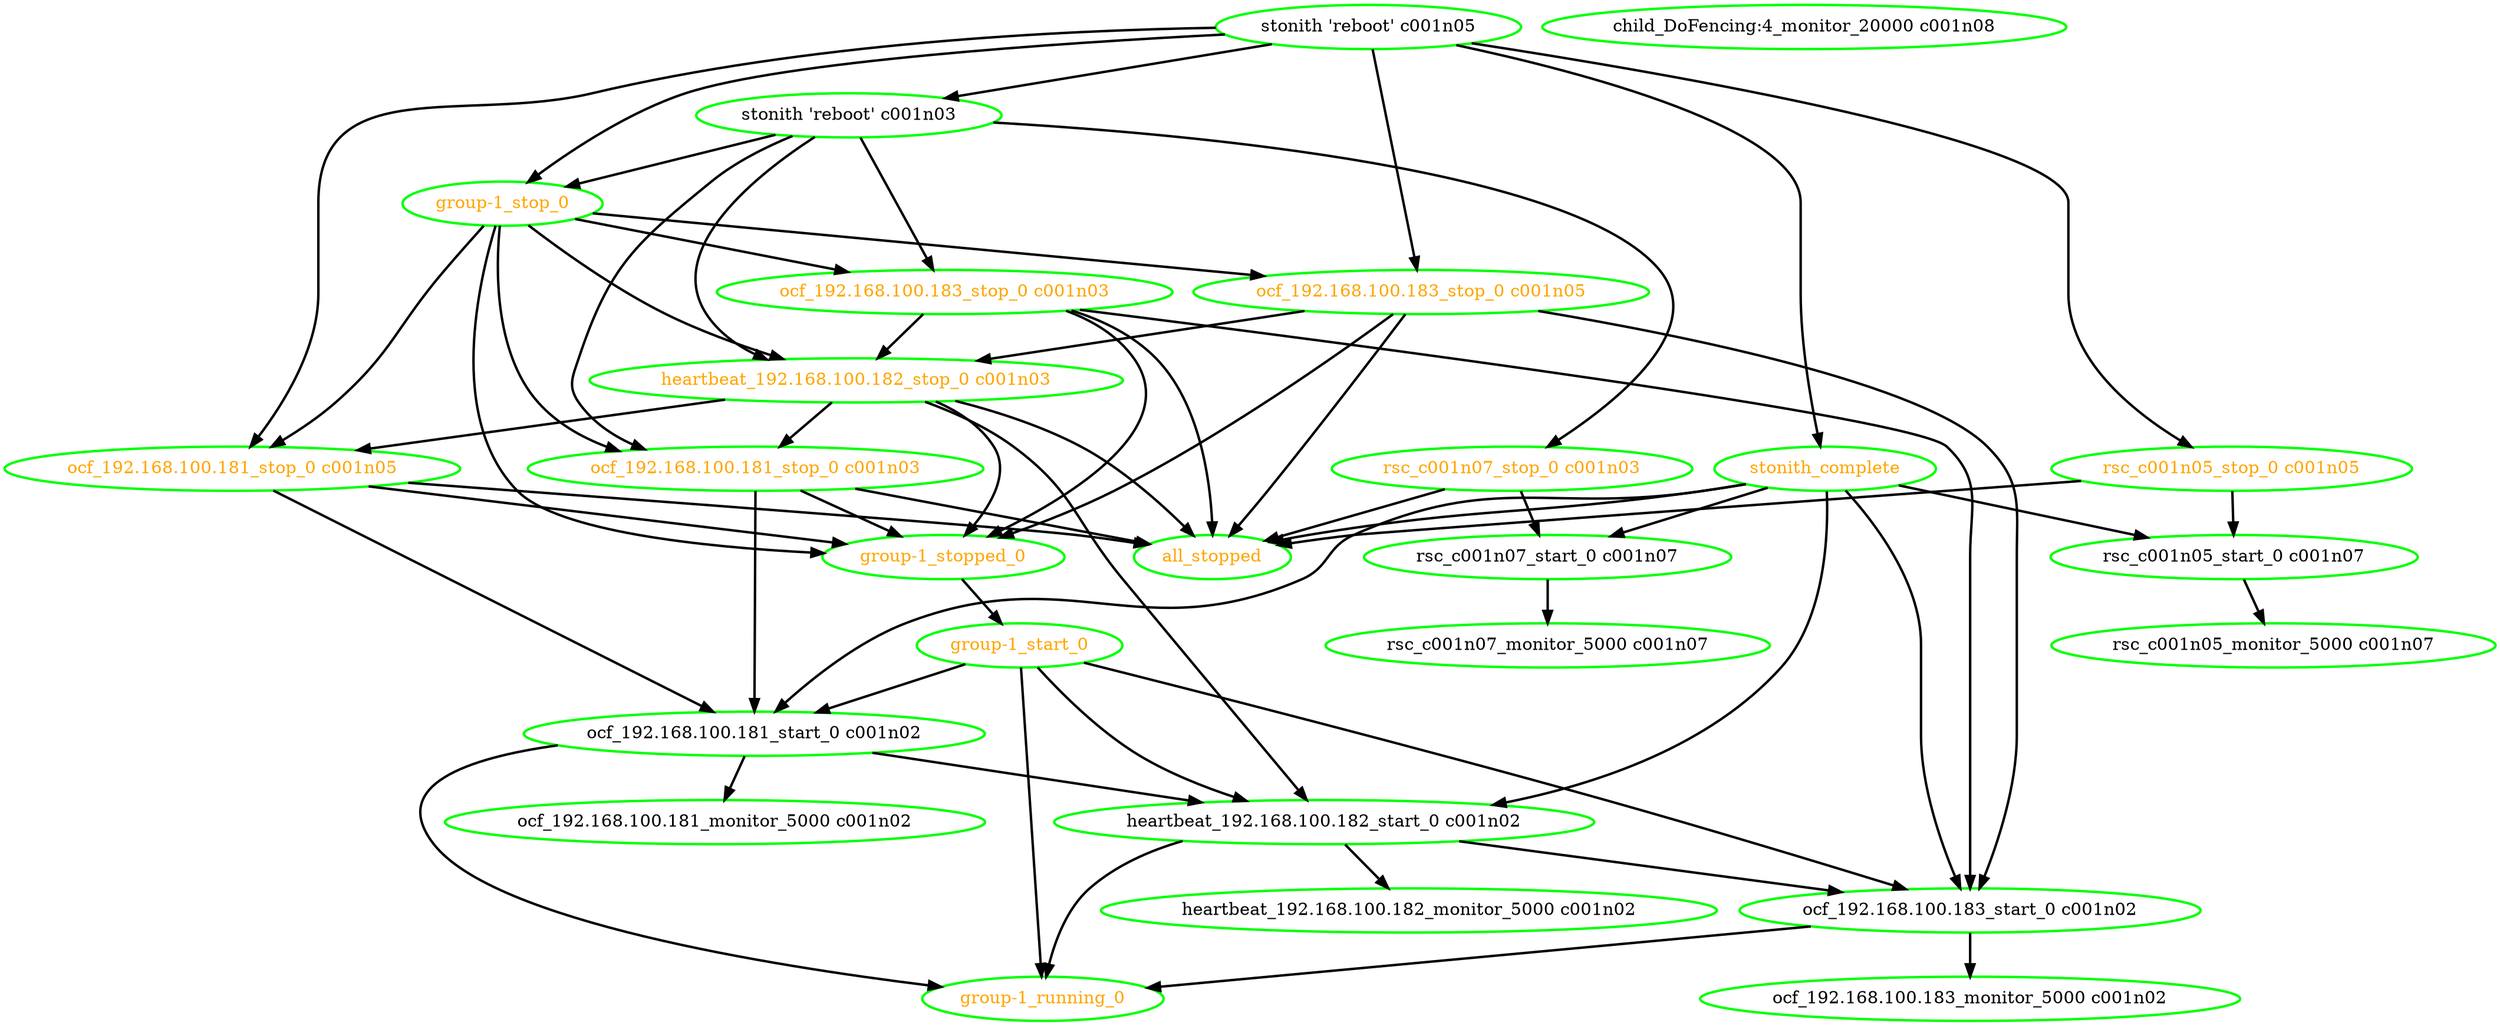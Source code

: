 digraph "g" {
"all_stopped" [ style=bold color="green" fontcolor="orange" ]
"child_DoFencing:4_monitor_20000 c001n08" [ style=bold color="green" fontcolor="black" ]
"group-1_running_0" [ style=bold color="green" fontcolor="orange" ]
"group-1_start_0" -> "group-1_running_0" [ style = bold]
"group-1_start_0" -> "heartbeat_192.168.100.182_start_0 c001n02" [ style = bold]
"group-1_start_0" -> "ocf_192.168.100.181_start_0 c001n02" [ style = bold]
"group-1_start_0" -> "ocf_192.168.100.183_start_0 c001n02" [ style = bold]
"group-1_start_0" [ style=bold color="green" fontcolor="orange" ]
"group-1_stop_0" -> "group-1_stopped_0" [ style = bold]
"group-1_stop_0" -> "heartbeat_192.168.100.182_stop_0 c001n03" [ style = bold]
"group-1_stop_0" -> "ocf_192.168.100.181_stop_0 c001n03" [ style = bold]
"group-1_stop_0" -> "ocf_192.168.100.181_stop_0 c001n05" [ style = bold]
"group-1_stop_0" -> "ocf_192.168.100.183_stop_0 c001n03" [ style = bold]
"group-1_stop_0" -> "ocf_192.168.100.183_stop_0 c001n05" [ style = bold]
"group-1_stop_0" [ style=bold color="green" fontcolor="orange" ]
"group-1_stopped_0" -> "group-1_start_0" [ style = bold]
"group-1_stopped_0" [ style=bold color="green" fontcolor="orange" ]
"heartbeat_192.168.100.182_monitor_5000 c001n02" [ style=bold color="green" fontcolor="black" ]
"heartbeat_192.168.100.182_start_0 c001n02" -> "group-1_running_0" [ style = bold]
"heartbeat_192.168.100.182_start_0 c001n02" -> "heartbeat_192.168.100.182_monitor_5000 c001n02" [ style = bold]
"heartbeat_192.168.100.182_start_0 c001n02" -> "ocf_192.168.100.183_start_0 c001n02" [ style = bold]
"heartbeat_192.168.100.182_start_0 c001n02" [ style=bold color="green" fontcolor="black" ]
"heartbeat_192.168.100.182_stop_0 c001n03" -> "all_stopped" [ style = bold]
"heartbeat_192.168.100.182_stop_0 c001n03" -> "group-1_stopped_0" [ style = bold]
"heartbeat_192.168.100.182_stop_0 c001n03" -> "heartbeat_192.168.100.182_start_0 c001n02" [ style = bold]
"heartbeat_192.168.100.182_stop_0 c001n03" -> "ocf_192.168.100.181_stop_0 c001n03" [ style = bold]
"heartbeat_192.168.100.182_stop_0 c001n03" -> "ocf_192.168.100.181_stop_0 c001n05" [ style = bold]
"heartbeat_192.168.100.182_stop_0 c001n03" [ style=bold color="green" fontcolor="orange" ]
"ocf_192.168.100.181_monitor_5000 c001n02" [ style=bold color="green" fontcolor="black" ]
"ocf_192.168.100.181_start_0 c001n02" -> "group-1_running_0" [ style = bold]
"ocf_192.168.100.181_start_0 c001n02" -> "heartbeat_192.168.100.182_start_0 c001n02" [ style = bold]
"ocf_192.168.100.181_start_0 c001n02" -> "ocf_192.168.100.181_monitor_5000 c001n02" [ style = bold]
"ocf_192.168.100.181_start_0 c001n02" [ style=bold color="green" fontcolor="black" ]
"ocf_192.168.100.181_stop_0 c001n03" -> "all_stopped" [ style = bold]
"ocf_192.168.100.181_stop_0 c001n03" -> "group-1_stopped_0" [ style = bold]
"ocf_192.168.100.181_stop_0 c001n03" -> "ocf_192.168.100.181_start_0 c001n02" [ style = bold]
"ocf_192.168.100.181_stop_0 c001n03" [ style=bold color="green" fontcolor="orange" ]
"ocf_192.168.100.181_stop_0 c001n05" -> "all_stopped" [ style = bold]
"ocf_192.168.100.181_stop_0 c001n05" -> "group-1_stopped_0" [ style = bold]
"ocf_192.168.100.181_stop_0 c001n05" -> "ocf_192.168.100.181_start_0 c001n02" [ style = bold]
"ocf_192.168.100.181_stop_0 c001n05" [ style=bold color="green" fontcolor="orange" ]
"ocf_192.168.100.183_monitor_5000 c001n02" [ style=bold color="green" fontcolor="black" ]
"ocf_192.168.100.183_start_0 c001n02" -> "group-1_running_0" [ style = bold]
"ocf_192.168.100.183_start_0 c001n02" -> "ocf_192.168.100.183_monitor_5000 c001n02" [ style = bold]
"ocf_192.168.100.183_start_0 c001n02" [ style=bold color="green" fontcolor="black" ]
"ocf_192.168.100.183_stop_0 c001n03" -> "all_stopped" [ style = bold]
"ocf_192.168.100.183_stop_0 c001n03" -> "group-1_stopped_0" [ style = bold]
"ocf_192.168.100.183_stop_0 c001n03" -> "heartbeat_192.168.100.182_stop_0 c001n03" [ style = bold]
"ocf_192.168.100.183_stop_0 c001n03" -> "ocf_192.168.100.183_start_0 c001n02" [ style = bold]
"ocf_192.168.100.183_stop_0 c001n03" [ style=bold color="green" fontcolor="orange" ]
"ocf_192.168.100.183_stop_0 c001n05" -> "all_stopped" [ style = bold]
"ocf_192.168.100.183_stop_0 c001n05" -> "group-1_stopped_0" [ style = bold]
"ocf_192.168.100.183_stop_0 c001n05" -> "heartbeat_192.168.100.182_stop_0 c001n03" [ style = bold]
"ocf_192.168.100.183_stop_0 c001n05" -> "ocf_192.168.100.183_start_0 c001n02" [ style = bold]
"ocf_192.168.100.183_stop_0 c001n05" [ style=bold color="green" fontcolor="orange" ]
"rsc_c001n05_monitor_5000 c001n07" [ style=bold color="green" fontcolor="black" ]
"rsc_c001n05_start_0 c001n07" -> "rsc_c001n05_monitor_5000 c001n07" [ style = bold]
"rsc_c001n05_start_0 c001n07" [ style=bold color="green" fontcolor="black" ]
"rsc_c001n05_stop_0 c001n05" -> "all_stopped" [ style = bold]
"rsc_c001n05_stop_0 c001n05" -> "rsc_c001n05_start_0 c001n07" [ style = bold]
"rsc_c001n05_stop_0 c001n05" [ style=bold color="green" fontcolor="orange" ]
"rsc_c001n07_monitor_5000 c001n07" [ style=bold color="green" fontcolor="black" ]
"rsc_c001n07_start_0 c001n07" -> "rsc_c001n07_monitor_5000 c001n07" [ style = bold]
"rsc_c001n07_start_0 c001n07" [ style=bold color="green" fontcolor="black" ]
"rsc_c001n07_stop_0 c001n03" -> "all_stopped" [ style = bold]
"rsc_c001n07_stop_0 c001n03" -> "rsc_c001n07_start_0 c001n07" [ style = bold]
"rsc_c001n07_stop_0 c001n03" [ style=bold color="green" fontcolor="orange" ]
"stonith 'reboot' c001n03" -> "group-1_stop_0" [ style = bold]
"stonith 'reboot' c001n03" -> "heartbeat_192.168.100.182_stop_0 c001n03" [ style = bold]
"stonith 'reboot' c001n03" -> "ocf_192.168.100.181_stop_0 c001n03" [ style = bold]
"stonith 'reboot' c001n03" -> "ocf_192.168.100.183_stop_0 c001n03" [ style = bold]
"stonith 'reboot' c001n03" -> "rsc_c001n07_stop_0 c001n03" [ style = bold]
"stonith 'reboot' c001n03" [ style=bold color="green" fontcolor="black"]
"stonith 'reboot' c001n05" -> "group-1_stop_0" [ style = bold]
"stonith 'reboot' c001n05" -> "ocf_192.168.100.181_stop_0 c001n05" [ style = bold]
"stonith 'reboot' c001n05" -> "ocf_192.168.100.183_stop_0 c001n05" [ style = bold]
"stonith 'reboot' c001n05" -> "rsc_c001n05_stop_0 c001n05" [ style = bold]
"stonith 'reboot' c001n05" -> "stonith 'reboot' c001n03" [ style = bold]
"stonith 'reboot' c001n05" -> "stonith_complete" [ style = bold]
"stonith 'reboot' c001n05" [ style=bold color="green" fontcolor="black"]
"stonith_complete" -> "all_stopped" [ style = bold]
"stonith_complete" -> "heartbeat_192.168.100.182_start_0 c001n02" [ style = bold]
"stonith_complete" -> "ocf_192.168.100.181_start_0 c001n02" [ style = bold]
"stonith_complete" -> "ocf_192.168.100.183_start_0 c001n02" [ style = bold]
"stonith_complete" -> "rsc_c001n05_start_0 c001n07" [ style = bold]
"stonith_complete" -> "rsc_c001n07_start_0 c001n07" [ style = bold]
"stonith_complete" [ style=bold color="green" fontcolor="orange" ]
}
